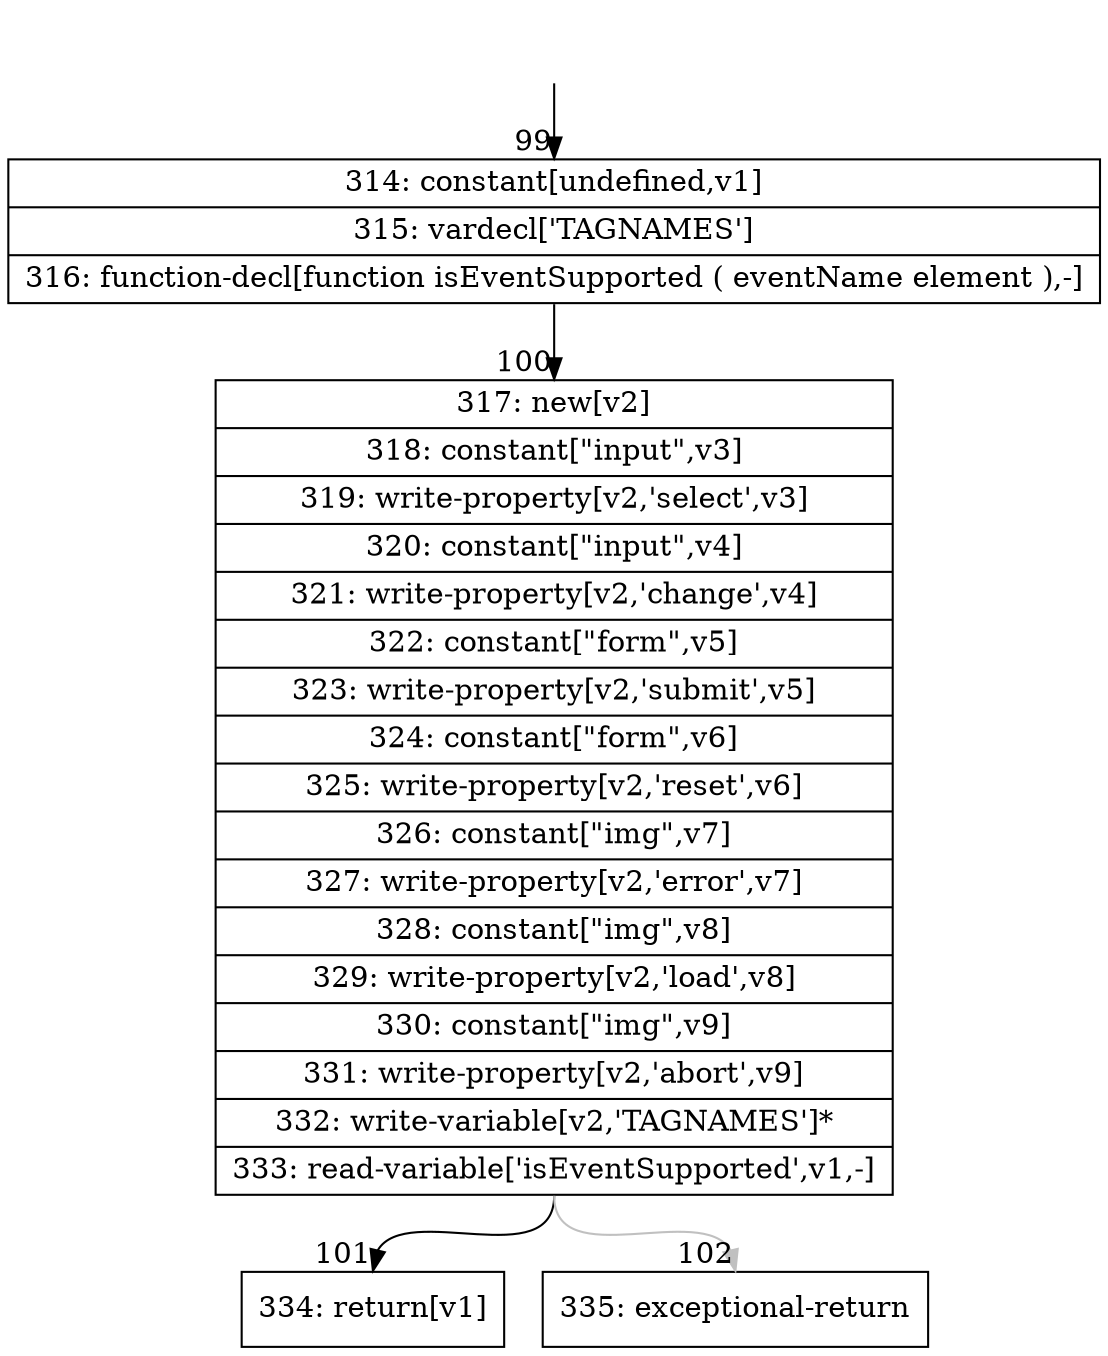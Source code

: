 digraph {
rankdir="TD"
BB_entry5[shape=none,label=""];
BB_entry5 -> BB99 [tailport=s, headport=n, headlabel="    99"]
BB99 [shape=record label="{314: constant[undefined,v1]|315: vardecl['TAGNAMES']|316: function-decl[function isEventSupported ( eventName element ),-]}" ] 
BB99 -> BB100 [tailport=s, headport=n, headlabel="      100"]
BB100 [shape=record label="{317: new[v2]|318: constant[\"input\",v3]|319: write-property[v2,'select',v3]|320: constant[\"input\",v4]|321: write-property[v2,'change',v4]|322: constant[\"form\",v5]|323: write-property[v2,'submit',v5]|324: constant[\"form\",v6]|325: write-property[v2,'reset',v6]|326: constant[\"img\",v7]|327: write-property[v2,'error',v7]|328: constant[\"img\",v8]|329: write-property[v2,'load',v8]|330: constant[\"img\",v9]|331: write-property[v2,'abort',v9]|332: write-variable[v2,'TAGNAMES']*|333: read-variable['isEventSupported',v1,-]}" ] 
BB100 -> BB101 [tailport=s, headport=n, headlabel="      101"]
BB100 -> BB102 [tailport=s, headport=n, color=gray, headlabel="      102"]
BB101 [shape=record label="{334: return[v1]}" ] 
BB102 [shape=record label="{335: exceptional-return}" ] 
//#$~ 143
}
